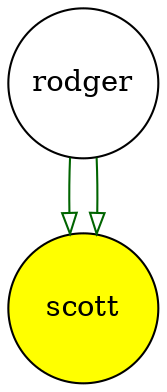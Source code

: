 digraph partagr_rodger_scott { 
 K=0.6 
 "rodger" -> { "scott" } [color="darkgreen", arrowhead="onormal", penwidth=1, href="#408"]; 
 "rodger" -> { "scott" } [color="darkgreen", arrowhead="onormal", penwidth=1, href="#430"]; 
 "rodger" [shape="circle", fixedsize="true", height=1, width=1, style="filled", fillcolor="white", href="#rodger"]; 
 "scott" [shape="circle", fixedsize="true", height=1, width=1, style="filled", fillcolor="yellow", href="#scott"]; 

}